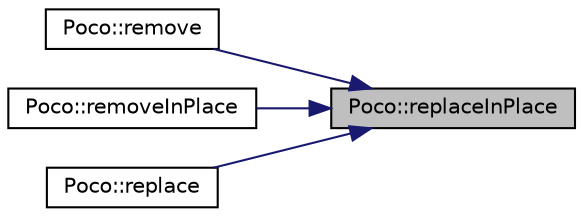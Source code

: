 digraph "Poco::replaceInPlace"
{
 // LATEX_PDF_SIZE
  edge [fontname="Helvetica",fontsize="10",labelfontname="Helvetica",labelfontsize="10"];
  node [fontname="Helvetica",fontsize="10",shape=record];
  rankdir="RL";
  Node1 [label="Poco::replaceInPlace",height=0.2,width=0.4,color="black", fillcolor="grey75", style="filled", fontcolor="black",tooltip=" "];
  Node1 -> Node2 [dir="back",color="midnightblue",fontsize="10",style="solid"];
  Node2 [label="Poco::remove",height=0.2,width=0.4,color="black", fillcolor="white", style="filled",URL="$namespacePoco.html#a47e3d39871031250788678491ada5259",tooltip=" "];
  Node1 -> Node3 [dir="back",color="midnightblue",fontsize="10",style="solid"];
  Node3 [label="Poco::removeInPlace",height=0.2,width=0.4,color="black", fillcolor="white", style="filled",URL="$namespacePoco.html#ac34ea077303abc508602fe05bb10c0bc",tooltip=" "];
  Node1 -> Node4 [dir="back",color="midnightblue",fontsize="10",style="solid"];
  Node4 [label="Poco::replace",height=0.2,width=0.4,color="black", fillcolor="white", style="filled",URL="$namespacePoco.html#ae2fc77c8c7c7ad4b8ebad5f0dd0e70a8",tooltip=" "];
}
